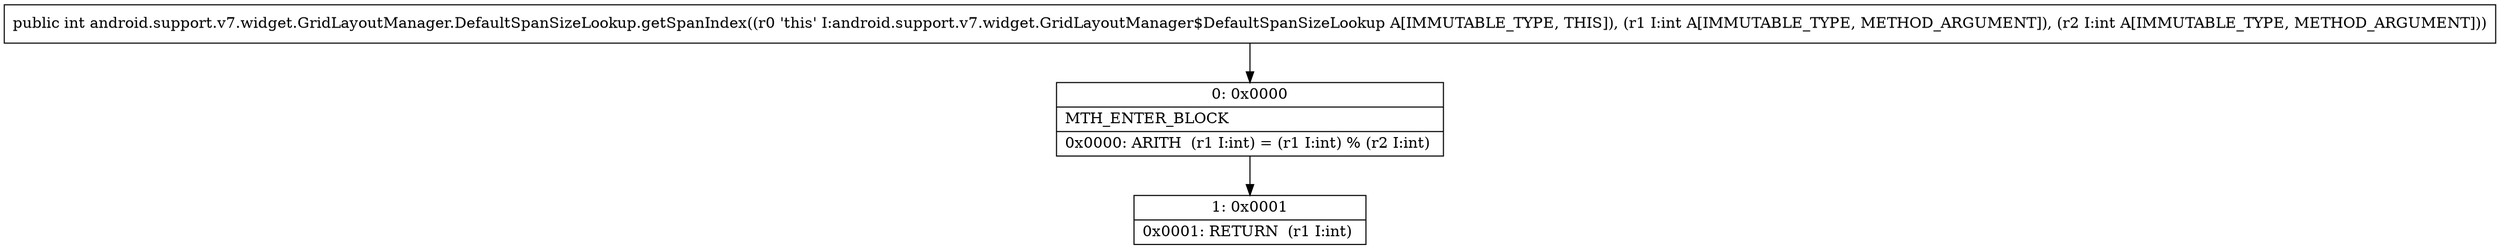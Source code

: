 digraph "CFG forandroid.support.v7.widget.GridLayoutManager.DefaultSpanSizeLookup.getSpanIndex(II)I" {
Node_0 [shape=record,label="{0\:\ 0x0000|MTH_ENTER_BLOCK\l|0x0000: ARITH  (r1 I:int) = (r1 I:int) % (r2 I:int) \l}"];
Node_1 [shape=record,label="{1\:\ 0x0001|0x0001: RETURN  (r1 I:int) \l}"];
MethodNode[shape=record,label="{public int android.support.v7.widget.GridLayoutManager.DefaultSpanSizeLookup.getSpanIndex((r0 'this' I:android.support.v7.widget.GridLayoutManager$DefaultSpanSizeLookup A[IMMUTABLE_TYPE, THIS]), (r1 I:int A[IMMUTABLE_TYPE, METHOD_ARGUMENT]), (r2 I:int A[IMMUTABLE_TYPE, METHOD_ARGUMENT])) }"];
MethodNode -> Node_0;
Node_0 -> Node_1;
}

